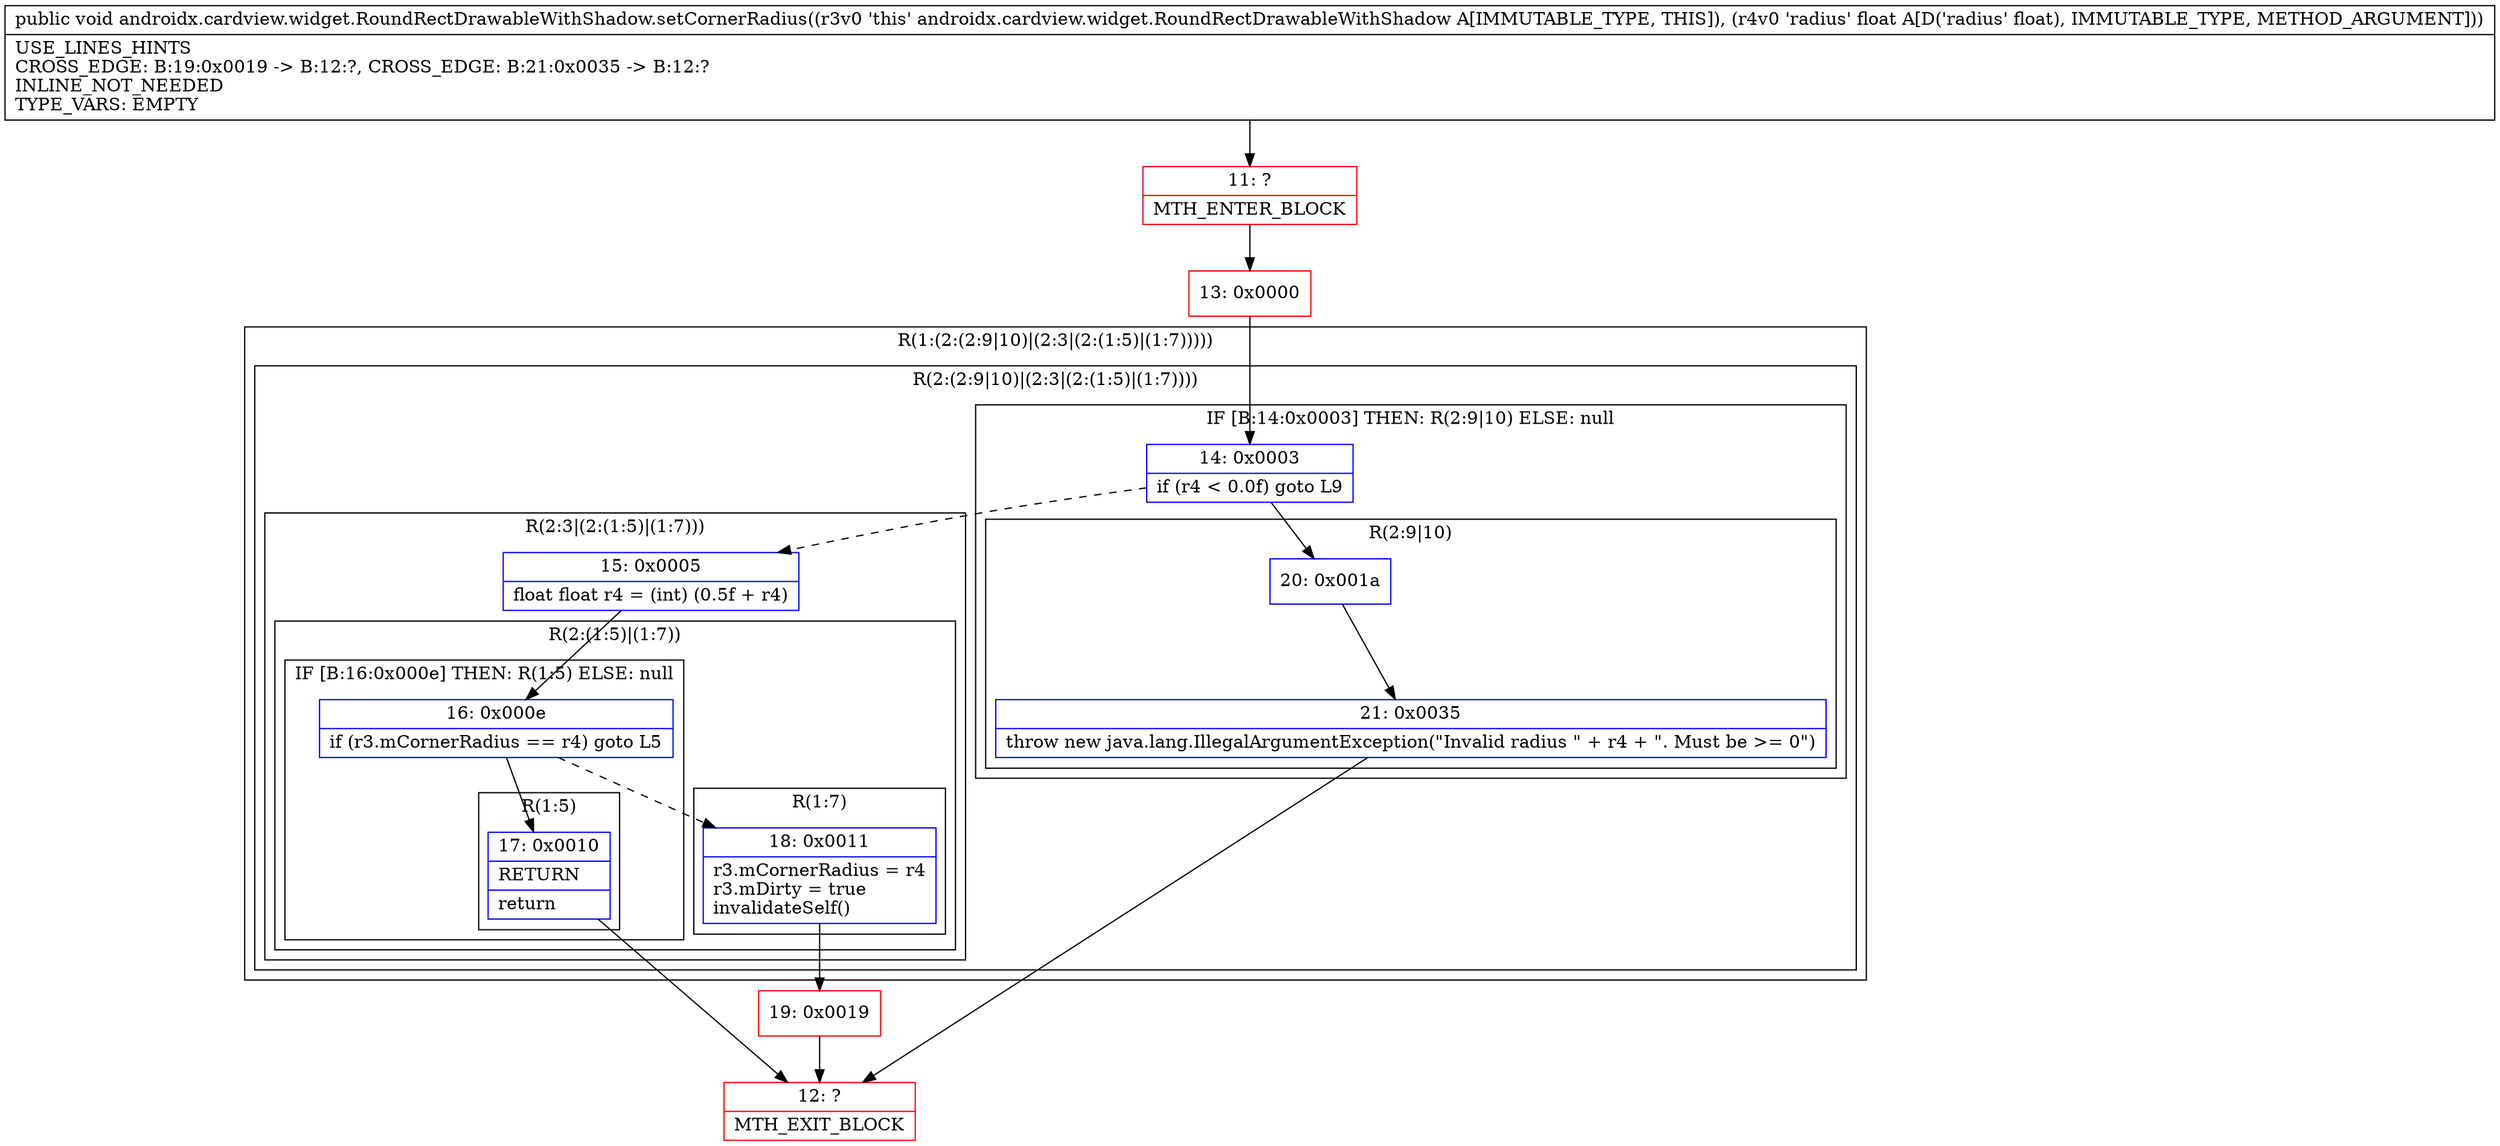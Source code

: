 digraph "CFG forandroidx.cardview.widget.RoundRectDrawableWithShadow.setCornerRadius(F)V" {
subgraph cluster_Region_985410797 {
label = "R(1:(2:(2:9|10)|(2:3|(2:(1:5)|(1:7)))))";
node [shape=record,color=blue];
subgraph cluster_Region_935969830 {
label = "R(2:(2:9|10)|(2:3|(2:(1:5)|(1:7))))";
node [shape=record,color=blue];
subgraph cluster_IfRegion_446794859 {
label = "IF [B:14:0x0003] THEN: R(2:9|10) ELSE: null";
node [shape=record,color=blue];
Node_14 [shape=record,label="{14\:\ 0x0003|if (r4 \< 0.0f) goto L9\l}"];
subgraph cluster_Region_855246354 {
label = "R(2:9|10)";
node [shape=record,color=blue];
Node_20 [shape=record,label="{20\:\ 0x001a}"];
Node_21 [shape=record,label="{21\:\ 0x0035|throw new java.lang.IllegalArgumentException(\"Invalid radius \" + r4 + \". Must be \>= 0\")\l}"];
}
}
subgraph cluster_Region_1864684750 {
label = "R(2:3|(2:(1:5)|(1:7)))";
node [shape=record,color=blue];
Node_15 [shape=record,label="{15\:\ 0x0005|float float r4 = (int) (0.5f + r4)\l}"];
subgraph cluster_Region_1769644004 {
label = "R(2:(1:5)|(1:7))";
node [shape=record,color=blue];
subgraph cluster_IfRegion_1001896335 {
label = "IF [B:16:0x000e] THEN: R(1:5) ELSE: null";
node [shape=record,color=blue];
Node_16 [shape=record,label="{16\:\ 0x000e|if (r3.mCornerRadius == r4) goto L5\l}"];
subgraph cluster_Region_283872793 {
label = "R(1:5)";
node [shape=record,color=blue];
Node_17 [shape=record,label="{17\:\ 0x0010|RETURN\l|return\l}"];
}
}
subgraph cluster_Region_182036846 {
label = "R(1:7)";
node [shape=record,color=blue];
Node_18 [shape=record,label="{18\:\ 0x0011|r3.mCornerRadius = r4\lr3.mDirty = true\linvalidateSelf()\l}"];
}
}
}
}
}
Node_11 [shape=record,color=red,label="{11\:\ ?|MTH_ENTER_BLOCK\l}"];
Node_13 [shape=record,color=red,label="{13\:\ 0x0000}"];
Node_12 [shape=record,color=red,label="{12\:\ ?|MTH_EXIT_BLOCK\l}"];
Node_19 [shape=record,color=red,label="{19\:\ 0x0019}"];
MethodNode[shape=record,label="{public void androidx.cardview.widget.RoundRectDrawableWithShadow.setCornerRadius((r3v0 'this' androidx.cardview.widget.RoundRectDrawableWithShadow A[IMMUTABLE_TYPE, THIS]), (r4v0 'radius' float A[D('radius' float), IMMUTABLE_TYPE, METHOD_ARGUMENT]))  | USE_LINES_HINTS\lCROSS_EDGE: B:19:0x0019 \-\> B:12:?, CROSS_EDGE: B:21:0x0035 \-\> B:12:?\lINLINE_NOT_NEEDED\lTYPE_VARS: EMPTY\l}"];
MethodNode -> Node_11;Node_14 -> Node_15[style=dashed];
Node_14 -> Node_20;
Node_20 -> Node_21;
Node_21 -> Node_12;
Node_15 -> Node_16;
Node_16 -> Node_17;
Node_16 -> Node_18[style=dashed];
Node_17 -> Node_12;
Node_18 -> Node_19;
Node_11 -> Node_13;
Node_13 -> Node_14;
Node_19 -> Node_12;
}

